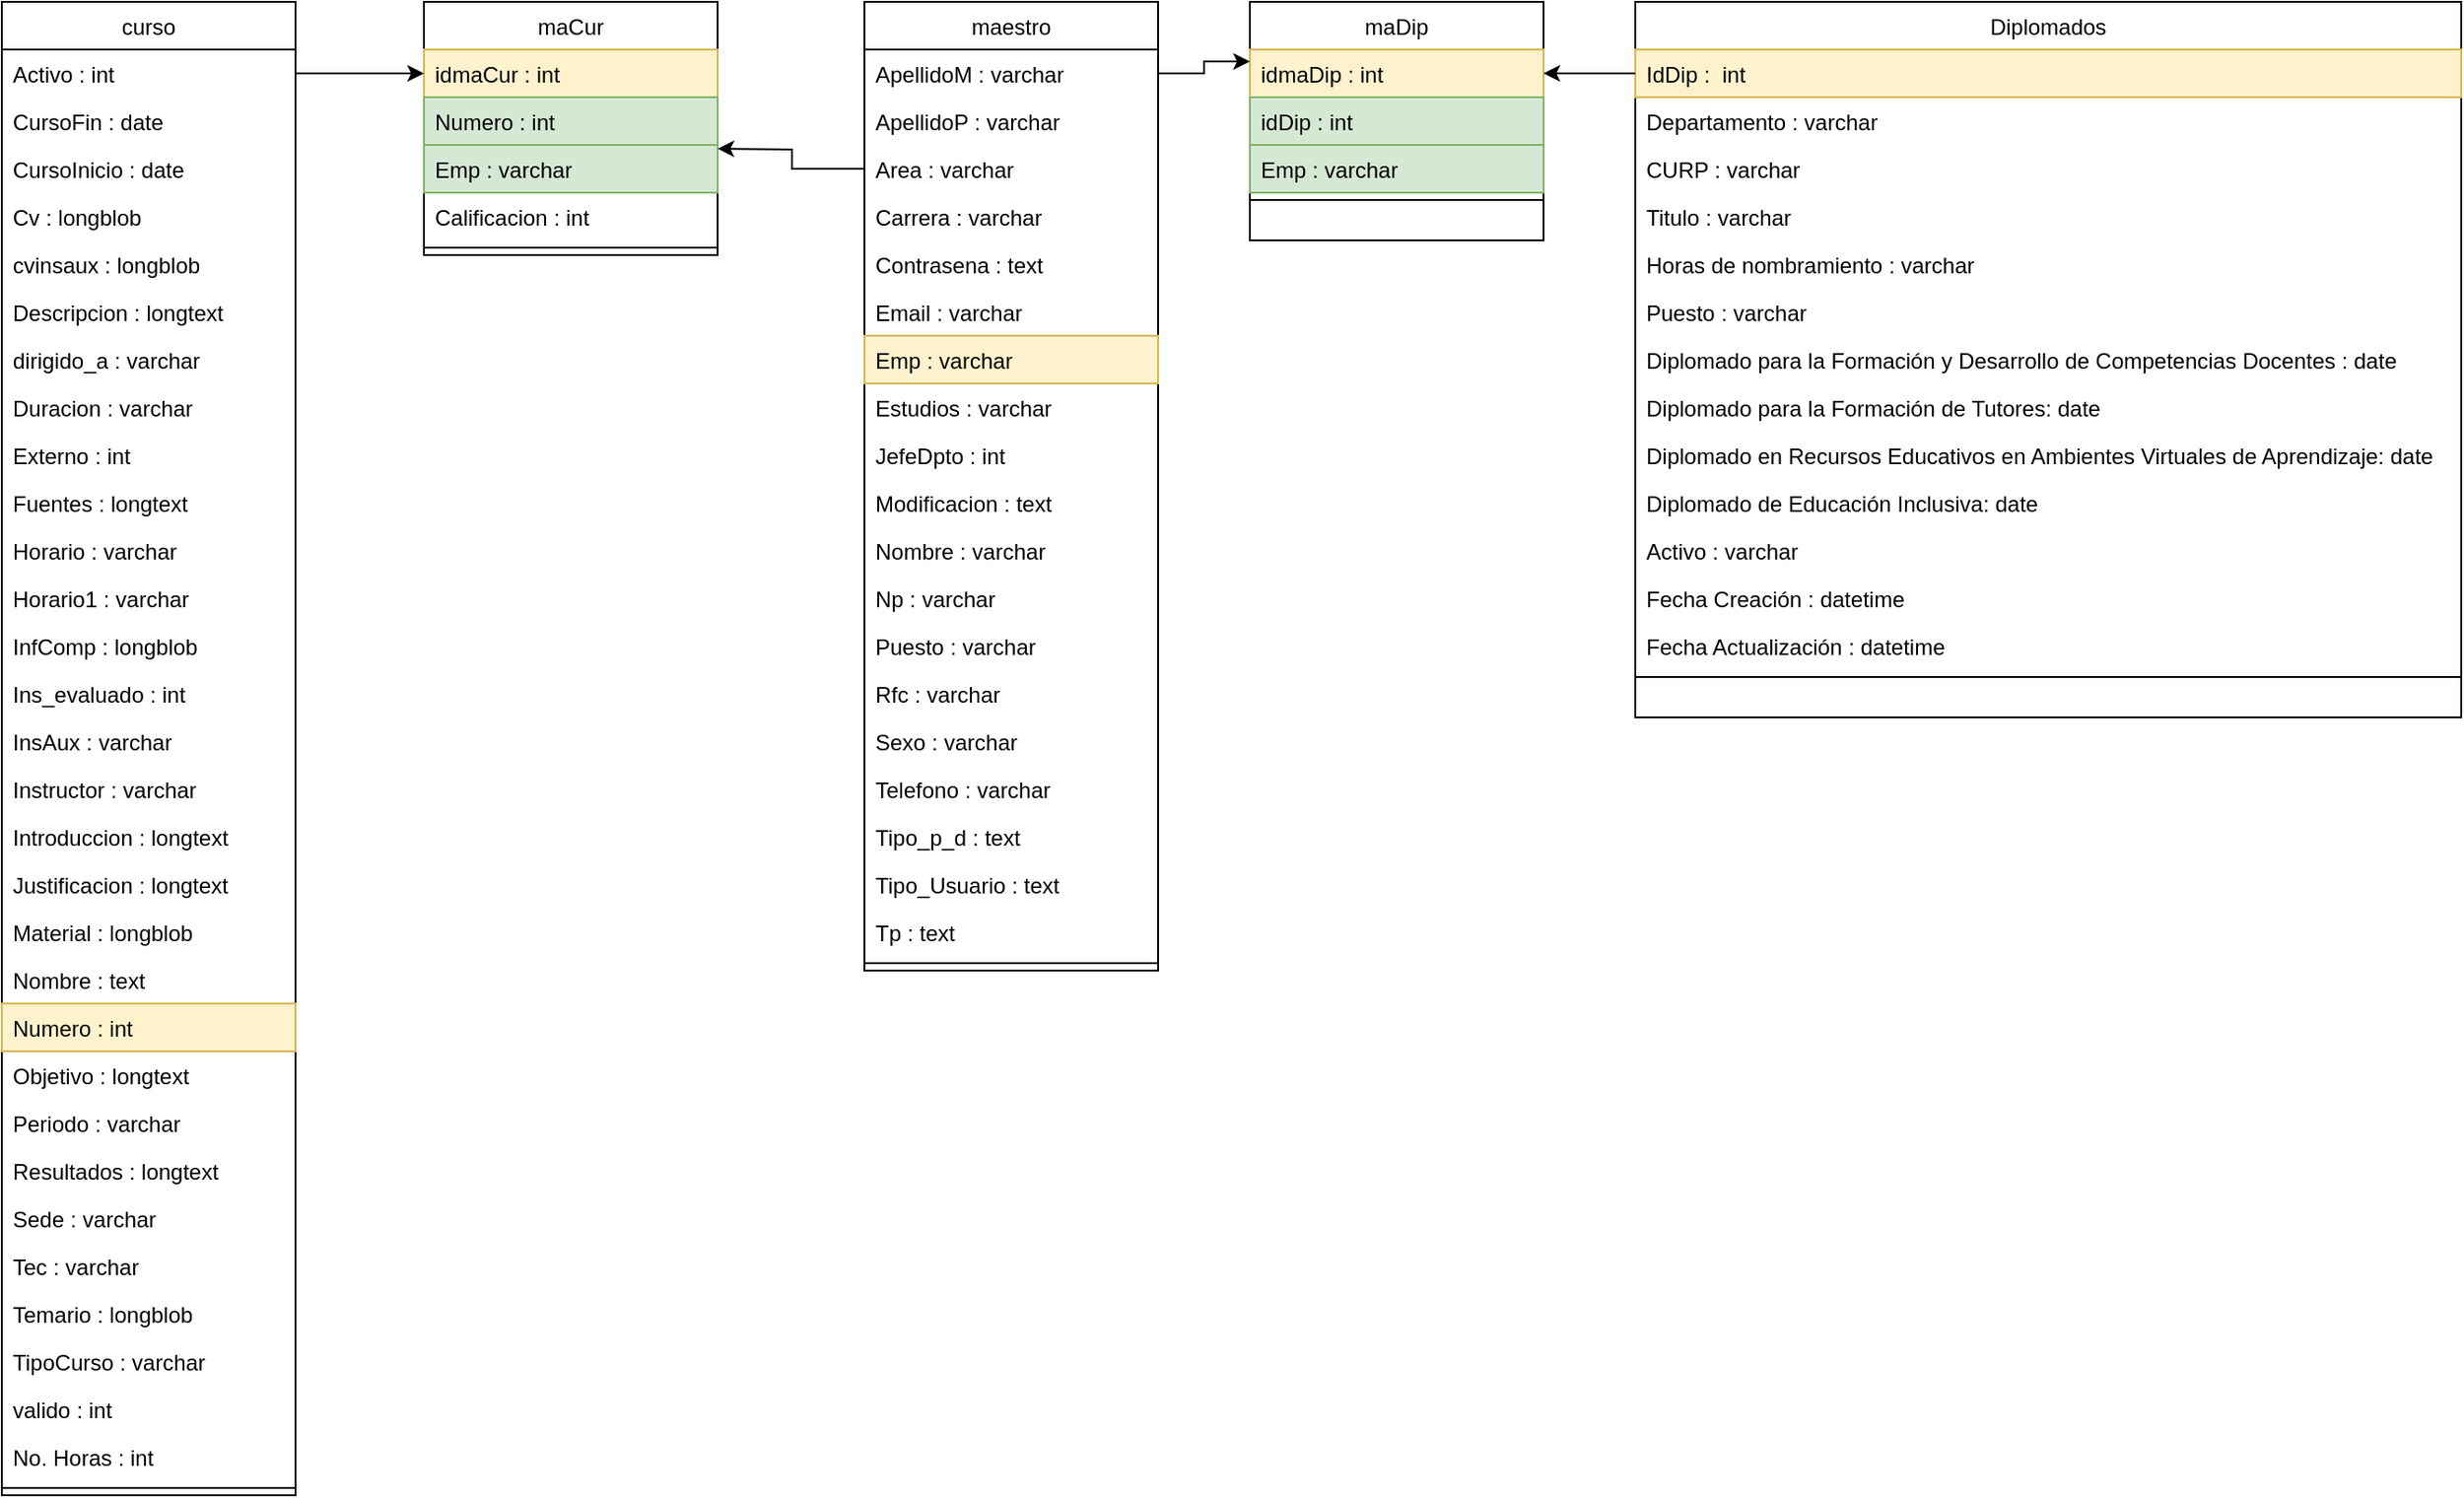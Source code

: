 <mxfile version="16.5.1" type="device"><diagram id="C5RBs43oDa-KdzZeNtuy" name="Page-1"><mxGraphModel dx="1935" dy="553" grid="1" gridSize="10" guides="1" tooltips="1" connect="1" arrows="1" fold="1" page="1" pageScale="1" pageWidth="827" pageHeight="1169" math="0" shadow="0"><root><mxCell id="WIyWlLk6GJQsqaUBKTNV-0"/><mxCell id="WIyWlLk6GJQsqaUBKTNV-1" parent="WIyWlLk6GJQsqaUBKTNV-0"/><mxCell id="Wzmvig0NhGmFJVBq3z2k-0" value="maestro" style="swimlane;fontStyle=0;align=center;verticalAlign=top;childLayout=stackLayout;horizontal=1;startSize=26;horizontalStack=0;resizeParent=1;resizeLast=0;collapsible=1;marginBottom=0;rounded=0;shadow=0;strokeWidth=1;" parent="WIyWlLk6GJQsqaUBKTNV-1" vertex="1"><mxGeometry x="80" y="100" width="160" height="528" as="geometry"><mxRectangle x="550" y="140" width="160" height="26" as="alternateBounds"/></mxGeometry></mxCell><mxCell id="Wzmvig0NhGmFJVBq3z2k-1" value="ApellidoM : varchar" style="text;align=left;verticalAlign=top;spacingLeft=4;spacingRight=4;overflow=hidden;rotatable=0;points=[[0,0.5],[1,0.5]];portConstraint=eastwest;rounded=0;shadow=0;html=0;labelBorderColor=none;labelBackgroundColor=none;" parent="Wzmvig0NhGmFJVBq3z2k-0" vertex="1"><mxGeometry y="26" width="160" height="26" as="geometry"/></mxCell><mxCell id="Wzmvig0NhGmFJVBq3z2k-2" value="ApellidoP : varchar" style="text;align=left;verticalAlign=top;spacingLeft=4;spacingRight=4;overflow=hidden;rotatable=0;points=[[0,0.5],[1,0.5]];portConstraint=eastwest;rounded=0;shadow=0;html=0;labelBorderColor=none;labelBackgroundColor=none;" parent="Wzmvig0NhGmFJVBq3z2k-0" vertex="1"><mxGeometry y="52" width="160" height="26" as="geometry"/></mxCell><mxCell id="Wzmvig0NhGmFJVBq3z2k-3" value="Area : varchar" style="text;align=left;verticalAlign=top;spacingLeft=4;spacingRight=4;overflow=hidden;rotatable=0;points=[[0,0.5],[1,0.5]];portConstraint=eastwest;rounded=0;shadow=0;html=0;labelBorderColor=none;labelBackgroundColor=none;" parent="Wzmvig0NhGmFJVBq3z2k-0" vertex="1"><mxGeometry y="78" width="160" height="26" as="geometry"/></mxCell><mxCell id="Wzmvig0NhGmFJVBq3z2k-4" value="Carrera : varchar" style="text;align=left;verticalAlign=top;spacingLeft=4;spacingRight=4;overflow=hidden;rotatable=0;points=[[0,0.5],[1,0.5]];portConstraint=eastwest;" parent="Wzmvig0NhGmFJVBq3z2k-0" vertex="1"><mxGeometry y="104" width="160" height="26" as="geometry"/></mxCell><mxCell id="Wzmvig0NhGmFJVBq3z2k-5" value="Contrasena : text" style="text;align=left;verticalAlign=top;spacingLeft=4;spacingRight=4;overflow=hidden;rotatable=0;points=[[0,0.5],[1,0.5]];portConstraint=eastwest;rounded=0;shadow=0;html=0;" parent="Wzmvig0NhGmFJVBq3z2k-0" vertex="1"><mxGeometry y="130" width="160" height="26" as="geometry"/></mxCell><mxCell id="Wzmvig0NhGmFJVBq3z2k-6" value="Email : varchar" style="text;align=left;verticalAlign=top;spacingLeft=4;spacingRight=4;overflow=hidden;rotatable=0;points=[[0,0.5],[1,0.5]];portConstraint=eastwest;rounded=0;shadow=0;html=0;labelBorderColor=none;labelBackgroundColor=none;" parent="Wzmvig0NhGmFJVBq3z2k-0" vertex="1"><mxGeometry y="156" width="160" height="26" as="geometry"/></mxCell><mxCell id="Wzmvig0NhGmFJVBq3z2k-7" value="Emp : varchar" style="text;align=left;verticalAlign=top;spacingLeft=4;spacingRight=4;overflow=hidden;rotatable=0;points=[[0,0.5],[1,0.5]];portConstraint=eastwest;rounded=0;shadow=0;html=0;labelBorderColor=none;labelBackgroundColor=none;fillColor=#fff2cc;strokeColor=#d6b656;" parent="Wzmvig0NhGmFJVBq3z2k-0" vertex="1"><mxGeometry y="182" width="160" height="26" as="geometry"/></mxCell><mxCell id="Wzmvig0NhGmFJVBq3z2k-8" value="Estudios : varchar" style="text;align=left;verticalAlign=top;spacingLeft=4;spacingRight=4;overflow=hidden;rotatable=0;points=[[0,0.5],[1,0.5]];portConstraint=eastwest;rounded=0;shadow=0;html=0;labelBorderColor=none;labelBackgroundColor=none;" parent="Wzmvig0NhGmFJVBq3z2k-0" vertex="1"><mxGeometry y="208" width="160" height="26" as="geometry"/></mxCell><mxCell id="Wzmvig0NhGmFJVBq3z2k-9" value="JefeDpto : int" style="text;align=left;verticalAlign=top;spacingLeft=4;spacingRight=4;overflow=hidden;rotatable=0;points=[[0,0.5],[1,0.5]];portConstraint=eastwest;rounded=0;shadow=0;html=0;labelBorderColor=none;labelBackgroundColor=none;" parent="Wzmvig0NhGmFJVBq3z2k-0" vertex="1"><mxGeometry y="234" width="160" height="26" as="geometry"/></mxCell><mxCell id="Wzmvig0NhGmFJVBq3z2k-10" value="Modificacion : text" style="text;align=left;verticalAlign=top;spacingLeft=4;spacingRight=4;overflow=hidden;rotatable=0;points=[[0,0.5],[1,0.5]];portConstraint=eastwest;rounded=0;shadow=0;html=0;labelBorderColor=none;labelBackgroundColor=none;" parent="Wzmvig0NhGmFJVBq3z2k-0" vertex="1"><mxGeometry y="260" width="160" height="26" as="geometry"/></mxCell><mxCell id="Wzmvig0NhGmFJVBq3z2k-11" value="Nombre : varchar" style="text;align=left;verticalAlign=top;spacingLeft=4;spacingRight=4;overflow=hidden;rotatable=0;points=[[0,0.5],[1,0.5]];portConstraint=eastwest;rounded=0;shadow=0;html=0;labelBorderColor=none;labelBackgroundColor=none;" parent="Wzmvig0NhGmFJVBq3z2k-0" vertex="1"><mxGeometry y="286" width="160" height="26" as="geometry"/></mxCell><mxCell id="Wzmvig0NhGmFJVBq3z2k-12" value="Np : varchar" style="text;align=left;verticalAlign=top;spacingLeft=4;spacingRight=4;overflow=hidden;rotatable=0;points=[[0,0.5],[1,0.5]];portConstraint=eastwest;rounded=0;shadow=0;html=0;labelBorderColor=none;labelBackgroundColor=none;" parent="Wzmvig0NhGmFJVBq3z2k-0" vertex="1"><mxGeometry y="312" width="160" height="26" as="geometry"/></mxCell><mxCell id="Wzmvig0NhGmFJVBq3z2k-13" value="Puesto : varchar" style="text;align=left;verticalAlign=top;spacingLeft=4;spacingRight=4;overflow=hidden;rotatable=0;points=[[0,0.5],[1,0.5]];portConstraint=eastwest;rounded=0;shadow=0;html=0;labelBorderColor=none;labelBackgroundColor=none;" parent="Wzmvig0NhGmFJVBq3z2k-0" vertex="1"><mxGeometry y="338" width="160" height="26" as="geometry"/></mxCell><mxCell id="Wzmvig0NhGmFJVBq3z2k-14" value="Rfc : varchar" style="text;align=left;verticalAlign=top;spacingLeft=4;spacingRight=4;overflow=hidden;rotatable=0;points=[[0,0.5],[1,0.5]];portConstraint=eastwest;rounded=0;shadow=0;html=0;labelBorderColor=none;labelBackgroundColor=none;" parent="Wzmvig0NhGmFJVBq3z2k-0" vertex="1"><mxGeometry y="364" width="160" height="26" as="geometry"/></mxCell><mxCell id="Wzmvig0NhGmFJVBq3z2k-15" value="Sexo : varchar" style="text;align=left;verticalAlign=top;spacingLeft=4;spacingRight=4;overflow=hidden;rotatable=0;points=[[0,0.5],[1,0.5]];portConstraint=eastwest;rounded=0;shadow=0;html=0;labelBorderColor=none;labelBackgroundColor=none;" parent="Wzmvig0NhGmFJVBq3z2k-0" vertex="1"><mxGeometry y="390" width="160" height="26" as="geometry"/></mxCell><mxCell id="Wzmvig0NhGmFJVBq3z2k-16" value="Telefono : varchar" style="text;align=left;verticalAlign=top;spacingLeft=4;spacingRight=4;overflow=hidden;rotatable=0;points=[[0,0.5],[1,0.5]];portConstraint=eastwest;rounded=0;shadow=0;html=0;labelBorderColor=none;labelBackgroundColor=none;" parent="Wzmvig0NhGmFJVBq3z2k-0" vertex="1"><mxGeometry y="416" width="160" height="26" as="geometry"/></mxCell><mxCell id="Wzmvig0NhGmFJVBq3z2k-17" value="Tipo_p_d : text" style="text;align=left;verticalAlign=top;spacingLeft=4;spacingRight=4;overflow=hidden;rotatable=0;points=[[0,0.5],[1,0.5]];portConstraint=eastwest;rounded=0;shadow=0;html=0;labelBorderColor=none;labelBackgroundColor=none;" parent="Wzmvig0NhGmFJVBq3z2k-0" vertex="1"><mxGeometry y="442" width="160" height="26" as="geometry"/></mxCell><mxCell id="Wzmvig0NhGmFJVBq3z2k-18" value="Tipo_Usuario : text" style="text;align=left;verticalAlign=top;spacingLeft=4;spacingRight=4;overflow=hidden;rotatable=0;points=[[0,0.5],[1,0.5]];portConstraint=eastwest;rounded=0;shadow=0;html=0;labelBorderColor=none;labelBackgroundColor=none;" parent="Wzmvig0NhGmFJVBq3z2k-0" vertex="1"><mxGeometry y="468" width="160" height="26" as="geometry"/></mxCell><mxCell id="Wzmvig0NhGmFJVBq3z2k-19" value="Tp : text" style="text;align=left;verticalAlign=top;spacingLeft=4;spacingRight=4;overflow=hidden;rotatable=0;points=[[0,0.5],[1,0.5]];portConstraint=eastwest;rounded=0;shadow=0;html=0;labelBorderColor=none;labelBackgroundColor=none;" parent="Wzmvig0NhGmFJVBq3z2k-0" vertex="1"><mxGeometry y="494" width="160" height="26" as="geometry"/></mxCell><mxCell id="Wzmvig0NhGmFJVBq3z2k-20" value="" style="line;html=1;strokeWidth=1;align=left;verticalAlign=middle;spacingTop=-1;spacingLeft=3;spacingRight=3;rotatable=0;labelPosition=right;points=[];portConstraint=eastwest;" parent="Wzmvig0NhGmFJVBq3z2k-0" vertex="1"><mxGeometry y="520" width="160" height="8" as="geometry"/></mxCell><mxCell id="Wzmvig0NhGmFJVBq3z2k-21" value="Diplomados" style="swimlane;fontStyle=0;align=center;verticalAlign=top;childLayout=stackLayout;horizontal=1;startSize=26;horizontalStack=0;resizeParent=1;resizeLast=0;collapsible=1;marginBottom=0;rounded=0;shadow=0;strokeWidth=1;" parent="WIyWlLk6GJQsqaUBKTNV-1" vertex="1"><mxGeometry x="500" y="100" width="450" height="390" as="geometry"><mxRectangle x="550" y="140" width="160" height="26" as="alternateBounds"/></mxGeometry></mxCell><mxCell id="Wzmvig0NhGmFJVBq3z2k-22" value="IdDip :  int" style="text;align=left;verticalAlign=top;spacingLeft=4;spacingRight=4;overflow=hidden;rotatable=0;points=[[0,0.5],[1,0.5]];portConstraint=eastwest;rounded=0;shadow=0;html=0;labelBorderColor=none;labelBackgroundColor=none;fillColor=#fff2cc;strokeColor=#d6b656;" parent="Wzmvig0NhGmFJVBq3z2k-21" vertex="1"><mxGeometry y="26" width="450" height="26" as="geometry"/></mxCell><mxCell id="GtANrrWmEucnLHVGq6r2-23" value="Departamento : varchar&#10;" style="text;align=left;verticalAlign=top;spacingLeft=4;spacingRight=4;overflow=hidden;rotatable=0;points=[[0,0.5],[1,0.5]];portConstraint=eastwest;rounded=0;shadow=0;html=0;labelBorderColor=none;labelBackgroundColor=none;" parent="Wzmvig0NhGmFJVBq3z2k-21" vertex="1"><mxGeometry y="52" width="450" height="26" as="geometry"/></mxCell><mxCell id="GtANrrWmEucnLHVGq6r2-27" value="CURP : varchar" style="text;align=left;verticalAlign=top;spacingLeft=4;spacingRight=4;overflow=hidden;rotatable=0;points=[[0,0.5],[1,0.5]];portConstraint=eastwest;rounded=0;shadow=0;html=0;labelBorderColor=none;labelBackgroundColor=none;" parent="Wzmvig0NhGmFJVBq3z2k-21" vertex="1"><mxGeometry y="78" width="450" height="26" as="geometry"/></mxCell><mxCell id="GtANrrWmEucnLHVGq6r2-28" value="Titulo : varchar" style="text;align=left;verticalAlign=top;spacingLeft=4;spacingRight=4;overflow=hidden;rotatable=0;points=[[0,0.5],[1,0.5]];portConstraint=eastwest;rounded=0;shadow=0;html=0;labelBorderColor=none;labelBackgroundColor=none;" parent="Wzmvig0NhGmFJVBq3z2k-21" vertex="1"><mxGeometry y="104" width="450" height="26" as="geometry"/></mxCell><mxCell id="GtANrrWmEucnLHVGq6r2-32" value="Horas de nombramiento : varchar" style="text;align=left;verticalAlign=top;spacingLeft=4;spacingRight=4;overflow=hidden;rotatable=0;points=[[0,0.5],[1,0.5]];portConstraint=eastwest;rounded=0;shadow=0;html=0;labelBorderColor=none;labelBackgroundColor=none;" parent="Wzmvig0NhGmFJVBq3z2k-21" vertex="1"><mxGeometry y="130" width="450" height="26" as="geometry"/></mxCell><mxCell id="GtANrrWmEucnLHVGq6r2-31" value="Puesto : varchar" style="text;align=left;verticalAlign=top;spacingLeft=4;spacingRight=4;overflow=hidden;rotatable=0;points=[[0,0.5],[1,0.5]];portConstraint=eastwest;rounded=0;shadow=0;html=0;labelBorderColor=none;labelBackgroundColor=none;" parent="Wzmvig0NhGmFJVBq3z2k-21" vertex="1"><mxGeometry y="156" width="450" height="26" as="geometry"/></mxCell><mxCell id="GtANrrWmEucnLHVGq6r2-33" value="Diplomado para la Formación y Desarrollo de Competencias Docentes : date" style="text;align=left;verticalAlign=top;spacingLeft=4;spacingRight=4;overflow=hidden;rotatable=0;points=[[0,0.5],[1,0.5]];portConstraint=eastwest;rounded=0;shadow=0;html=0;labelBorderColor=none;labelBackgroundColor=none;" parent="Wzmvig0NhGmFJVBq3z2k-21" vertex="1"><mxGeometry y="182" width="450" height="26" as="geometry"/></mxCell><mxCell id="GtANrrWmEucnLHVGq6r2-34" value="Diplomado para la Formación de Tutores: date" style="text;align=left;verticalAlign=top;spacingLeft=4;spacingRight=4;overflow=hidden;rotatable=0;points=[[0,0.5],[1,0.5]];portConstraint=eastwest;rounded=0;shadow=0;html=0;labelBorderColor=none;labelBackgroundColor=none;" parent="Wzmvig0NhGmFJVBq3z2k-21" vertex="1"><mxGeometry y="208" width="450" height="26" as="geometry"/></mxCell><mxCell id="GtANrrWmEucnLHVGq6r2-35" value="Diplomado en Recursos Educativos en Ambientes Virtuales de Aprendizaje: date" style="text;align=left;verticalAlign=top;spacingLeft=4;spacingRight=4;overflow=hidden;rotatable=0;points=[[0,0.5],[1,0.5]];portConstraint=eastwest;rounded=0;shadow=0;html=0;labelBorderColor=none;labelBackgroundColor=none;" parent="Wzmvig0NhGmFJVBq3z2k-21" vertex="1"><mxGeometry y="234" width="450" height="26" as="geometry"/></mxCell><mxCell id="GtANrrWmEucnLHVGq6r2-36" value="Diplomado de Educación Inclusiva: date" style="text;align=left;verticalAlign=top;spacingLeft=4;spacingRight=4;overflow=hidden;rotatable=0;points=[[0,0.5],[1,0.5]];portConstraint=eastwest;rounded=0;shadow=0;html=0;labelBorderColor=none;labelBackgroundColor=none;" parent="Wzmvig0NhGmFJVBq3z2k-21" vertex="1"><mxGeometry y="260" width="450" height="26" as="geometry"/></mxCell><mxCell id="GtANrrWmEucnLHVGq6r2-37" value="Activo : varchar" style="text;align=left;verticalAlign=top;spacingLeft=4;spacingRight=4;overflow=hidden;rotatable=0;points=[[0,0.5],[1,0.5]];portConstraint=eastwest;rounded=0;shadow=0;html=0;labelBorderColor=none;labelBackgroundColor=none;" parent="Wzmvig0NhGmFJVBq3z2k-21" vertex="1"><mxGeometry y="286" width="450" height="26" as="geometry"/></mxCell><mxCell id="GtANrrWmEucnLHVGq6r2-38" value="Fecha Creación : datetime" style="text;align=left;verticalAlign=top;spacingLeft=4;spacingRight=4;overflow=hidden;rotatable=0;points=[[0,0.5],[1,0.5]];portConstraint=eastwest;rounded=0;shadow=0;html=0;labelBorderColor=none;labelBackgroundColor=none;" parent="Wzmvig0NhGmFJVBq3z2k-21" vertex="1"><mxGeometry y="312" width="450" height="26" as="geometry"/></mxCell><mxCell id="GtANrrWmEucnLHVGq6r2-39" value="Fecha Actualización : datetime" style="text;align=left;verticalAlign=top;spacingLeft=4;spacingRight=4;overflow=hidden;rotatable=0;points=[[0,0.5],[1,0.5]];portConstraint=eastwest;rounded=0;shadow=0;html=0;labelBorderColor=none;labelBackgroundColor=none;" parent="Wzmvig0NhGmFJVBq3z2k-21" vertex="1"><mxGeometry y="338" width="450" height="26" as="geometry"/></mxCell><mxCell id="Wzmvig0NhGmFJVBq3z2k-41" value="" style="line;html=1;strokeWidth=1;align=left;verticalAlign=middle;spacingTop=-1;spacingLeft=3;spacingRight=3;rotatable=0;labelPosition=right;points=[];portConstraint=eastwest;" parent="Wzmvig0NhGmFJVBq3z2k-21" vertex="1"><mxGeometry y="364" width="450" height="8" as="geometry"/></mxCell><mxCell id="GtANrrWmEucnLHVGq6r2-0" value="maDip" style="swimlane;fontStyle=0;align=center;verticalAlign=top;childLayout=stackLayout;horizontal=1;startSize=26;horizontalStack=0;resizeParent=1;resizeLast=0;collapsible=1;marginBottom=0;rounded=0;shadow=0;strokeWidth=1;" parent="WIyWlLk6GJQsqaUBKTNV-1" vertex="1"><mxGeometry x="290" y="100" width="160" height="130" as="geometry"><mxRectangle x="550" y="140" width="160" height="26" as="alternateBounds"/></mxGeometry></mxCell><mxCell id="GtANrrWmEucnLHVGq6r2-1" value="idmaDip : int" style="text;align=left;verticalAlign=top;spacingLeft=4;spacingRight=4;overflow=hidden;rotatable=0;points=[[0,0.5],[1,0.5]];portConstraint=eastwest;rounded=0;shadow=0;html=0;labelBorderColor=none;labelBackgroundColor=none;fillColor=#fff2cc;strokeColor=#d6b656;" parent="GtANrrWmEucnLHVGq6r2-0" vertex="1"><mxGeometry y="26" width="160" height="26" as="geometry"/></mxCell><mxCell id="GtANrrWmEucnLHVGq6r2-2" value="idDip : int" style="text;align=left;verticalAlign=top;spacingLeft=4;spacingRight=4;overflow=hidden;rotatable=0;points=[[0,0.5],[1,0.5]];portConstraint=eastwest;rounded=0;shadow=0;html=0;labelBorderColor=none;labelBackgroundColor=none;fillColor=#d5e8d4;strokeColor=#82b366;" parent="GtANrrWmEucnLHVGq6r2-0" vertex="1"><mxGeometry y="52" width="160" height="26" as="geometry"/></mxCell><mxCell id="GtANrrWmEucnLHVGq6r2-7" value="Emp : varchar" style="text;align=left;verticalAlign=top;spacingLeft=4;spacingRight=4;overflow=hidden;rotatable=0;points=[[0,0.5],[1,0.5]];portConstraint=eastwest;rounded=0;shadow=0;html=0;labelBorderColor=none;labelBackgroundColor=none;fillColor=#d5e8d4;strokeColor=#82b366;" parent="GtANrrWmEucnLHVGq6r2-0" vertex="1"><mxGeometry y="78" width="160" height="26" as="geometry"/></mxCell><mxCell id="GtANrrWmEucnLHVGq6r2-20" value="" style="line;html=1;strokeWidth=1;align=left;verticalAlign=middle;spacingTop=-1;spacingLeft=3;spacingRight=3;rotatable=0;labelPosition=right;points=[];portConstraint=eastwest;" parent="GtANrrWmEucnLHVGq6r2-0" vertex="1"><mxGeometry y="104" width="160" height="8" as="geometry"/></mxCell><mxCell id="GtANrrWmEucnLHVGq6r2-24" style="edgeStyle=orthogonalEdgeStyle;rounded=0;orthogonalLoop=1;jettySize=auto;html=1;entryX=0;entryY=0.25;entryDx=0;entryDy=0;" parent="WIyWlLk6GJQsqaUBKTNV-1" source="Wzmvig0NhGmFJVBq3z2k-1" target="GtANrrWmEucnLHVGq6r2-0" edge="1"><mxGeometry relative="1" as="geometry"/></mxCell><mxCell id="GtANrrWmEucnLHVGq6r2-25" style="edgeStyle=orthogonalEdgeStyle;rounded=0;orthogonalLoop=1;jettySize=auto;html=1;entryX=1;entryY=0.5;entryDx=0;entryDy=0;" parent="WIyWlLk6GJQsqaUBKTNV-1" source="Wzmvig0NhGmFJVBq3z2k-22" target="GtANrrWmEucnLHVGq6r2-1" edge="1"><mxGeometry relative="1" as="geometry"/></mxCell><mxCell id="3FYiARLajOKMIa4s5fd3-15" value="maCur" style="swimlane;fontStyle=0;align=center;verticalAlign=top;childLayout=stackLayout;horizontal=1;startSize=26;horizontalStack=0;resizeParent=1;resizeLast=0;collapsible=1;marginBottom=0;rounded=0;shadow=0;strokeWidth=1;" parent="WIyWlLk6GJQsqaUBKTNV-1" vertex="1"><mxGeometry x="-160" y="100" width="160" height="138" as="geometry"><mxRectangle x="550" y="140" width="160" height="26" as="alternateBounds"/></mxGeometry></mxCell><mxCell id="3FYiARLajOKMIa4s5fd3-16" value="idmaCur : int" style="text;align=left;verticalAlign=top;spacingLeft=4;spacingRight=4;overflow=hidden;rotatable=0;points=[[0,0.5],[1,0.5]];portConstraint=eastwest;rounded=0;shadow=0;html=0;labelBorderColor=none;labelBackgroundColor=none;fillColor=#fff2cc;strokeColor=#d6b656;" parent="3FYiARLajOKMIa4s5fd3-15" vertex="1"><mxGeometry y="26" width="160" height="26" as="geometry"/></mxCell><mxCell id="3FYiARLajOKMIa4s5fd3-17" value="Numero : int" style="text;align=left;verticalAlign=top;spacingLeft=4;spacingRight=4;overflow=hidden;rotatable=0;points=[[0,0.5],[1,0.5]];portConstraint=eastwest;rounded=0;shadow=0;html=0;labelBorderColor=none;labelBackgroundColor=none;fillColor=#d5e8d4;strokeColor=#82b366;" parent="3FYiARLajOKMIa4s5fd3-15" vertex="1"><mxGeometry y="52" width="160" height="26" as="geometry"/></mxCell><mxCell id="3FYiARLajOKMIa4s5fd3-18" value="Emp : varchar" style="text;align=left;verticalAlign=top;spacingLeft=4;spacingRight=4;overflow=hidden;rotatable=0;points=[[0,0.5],[1,0.5]];portConstraint=eastwest;rounded=0;shadow=0;html=0;labelBorderColor=none;labelBackgroundColor=none;fillColor=#d5e8d4;strokeColor=#82b366;" parent="3FYiARLajOKMIa4s5fd3-15" vertex="1"><mxGeometry y="78" width="160" height="26" as="geometry"/></mxCell><mxCell id="3FYiARLajOKMIa4s5fd3-22" value="Calificacion : int" style="text;align=left;verticalAlign=top;spacingLeft=4;spacingRight=4;overflow=hidden;rotatable=0;points=[[0,0.5],[1,0.5]];portConstraint=eastwest;" parent="3FYiARLajOKMIa4s5fd3-15" vertex="1"><mxGeometry y="104" width="160" height="26" as="geometry"/></mxCell><mxCell id="3FYiARLajOKMIa4s5fd3-19" value="" style="line;html=1;strokeWidth=1;align=left;verticalAlign=middle;spacingTop=-1;spacingLeft=3;spacingRight=3;rotatable=0;labelPosition=right;points=[];portConstraint=eastwest;" parent="3FYiARLajOKMIa4s5fd3-15" vertex="1"><mxGeometry y="130" width="160" height="8" as="geometry"/></mxCell><mxCell id="3FYiARLajOKMIa4s5fd3-21" style="edgeStyle=orthogonalEdgeStyle;rounded=0;orthogonalLoop=1;jettySize=auto;html=1;" parent="WIyWlLk6GJQsqaUBKTNV-1" source="Wzmvig0NhGmFJVBq3z2k-3" edge="1"><mxGeometry relative="1" as="geometry"><mxPoint y="180" as="targetPoint"/></mxGeometry></mxCell><mxCell id="3FYiARLajOKMIa4s5fd3-24" value="curso" style="swimlane;fontStyle=0;align=center;verticalAlign=top;childLayout=stackLayout;horizontal=1;startSize=26;horizontalStack=0;resizeParent=1;resizeLast=0;collapsible=1;marginBottom=0;rounded=0;shadow=0;strokeWidth=1;" parent="WIyWlLk6GJQsqaUBKTNV-1" vertex="1"><mxGeometry x="-390" y="100" width="160" height="814" as="geometry"><mxRectangle x="130" y="380" width="160" height="26" as="alternateBounds"/></mxGeometry></mxCell><mxCell id="3FYiARLajOKMIa4s5fd3-25" value="Activo : int" style="text;align=left;verticalAlign=top;spacingLeft=4;spacingRight=4;overflow=hidden;rotatable=0;points=[[0,0.5],[1,0.5]];portConstraint=eastwest;" parent="3FYiARLajOKMIa4s5fd3-24" vertex="1"><mxGeometry y="26" width="160" height="26" as="geometry"/></mxCell><mxCell id="3FYiARLajOKMIa4s5fd3-26" value="CursoFin : date" style="text;align=left;verticalAlign=top;spacingLeft=4;spacingRight=4;overflow=hidden;rotatable=0;points=[[0,0.5],[1,0.5]];portConstraint=eastwest;rounded=0;shadow=0;html=0;" parent="3FYiARLajOKMIa4s5fd3-24" vertex="1"><mxGeometry y="52" width="160" height="26" as="geometry"/></mxCell><mxCell id="3FYiARLajOKMIa4s5fd3-27" value="CursoInicio : date" style="text;align=left;verticalAlign=top;spacingLeft=4;spacingRight=4;overflow=hidden;rotatable=0;points=[[0,0.5],[1,0.5]];portConstraint=eastwest;rounded=0;shadow=0;html=0;" parent="3FYiARLajOKMIa4s5fd3-24" vertex="1"><mxGeometry y="78" width="160" height="26" as="geometry"/></mxCell><mxCell id="3FYiARLajOKMIa4s5fd3-28" value="Cv : longblob" style="text;align=left;verticalAlign=top;spacingLeft=4;spacingRight=4;overflow=hidden;rotatable=0;points=[[0,0.5],[1,0.5]];portConstraint=eastwest;rounded=0;shadow=0;html=0;" parent="3FYiARLajOKMIa4s5fd3-24" vertex="1"><mxGeometry y="104" width="160" height="26" as="geometry"/></mxCell><mxCell id="3FYiARLajOKMIa4s5fd3-29" value="cvinsaux : longblob" style="text;align=left;verticalAlign=top;spacingLeft=4;spacingRight=4;overflow=hidden;rotatable=0;points=[[0,0.5],[1,0.5]];portConstraint=eastwest;rounded=0;shadow=0;html=0;" parent="3FYiARLajOKMIa4s5fd3-24" vertex="1"><mxGeometry y="130" width="160" height="26" as="geometry"/></mxCell><mxCell id="3FYiARLajOKMIa4s5fd3-30" value="Descripcion : longtext" style="text;align=left;verticalAlign=top;spacingLeft=4;spacingRight=4;overflow=hidden;rotatable=0;points=[[0,0.5],[1,0.5]];portConstraint=eastwest;rounded=0;shadow=0;html=0;" parent="3FYiARLajOKMIa4s5fd3-24" vertex="1"><mxGeometry y="156" width="160" height="26" as="geometry"/></mxCell><mxCell id="3FYiARLajOKMIa4s5fd3-31" value="dirigido_a : varchar" style="text;align=left;verticalAlign=top;spacingLeft=4;spacingRight=4;overflow=hidden;rotatable=0;points=[[0,0.5],[1,0.5]];portConstraint=eastwest;rounded=0;shadow=0;html=0;" parent="3FYiARLajOKMIa4s5fd3-24" vertex="1"><mxGeometry y="182" width="160" height="26" as="geometry"/></mxCell><mxCell id="3FYiARLajOKMIa4s5fd3-32" value="Duracion : varchar" style="text;align=left;verticalAlign=top;spacingLeft=4;spacingRight=4;overflow=hidden;rotatable=0;points=[[0,0.5],[1,0.5]];portConstraint=eastwest;rounded=0;shadow=0;html=0;" parent="3FYiARLajOKMIa4s5fd3-24" vertex="1"><mxGeometry y="208" width="160" height="26" as="geometry"/></mxCell><mxCell id="3FYiARLajOKMIa4s5fd3-33" value="Externo : int" style="text;align=left;verticalAlign=top;spacingLeft=4;spacingRight=4;overflow=hidden;rotatable=0;points=[[0,0.5],[1,0.5]];portConstraint=eastwest;rounded=0;shadow=0;html=0;" parent="3FYiARLajOKMIa4s5fd3-24" vertex="1"><mxGeometry y="234" width="160" height="26" as="geometry"/></mxCell><mxCell id="3FYiARLajOKMIa4s5fd3-34" value="Fuentes : longtext" style="text;align=left;verticalAlign=top;spacingLeft=4;spacingRight=4;overflow=hidden;rotatable=0;points=[[0,0.5],[1,0.5]];portConstraint=eastwest;rounded=0;shadow=0;html=0;" parent="3FYiARLajOKMIa4s5fd3-24" vertex="1"><mxGeometry y="260" width="160" height="26" as="geometry"/></mxCell><mxCell id="3FYiARLajOKMIa4s5fd3-35" value="Horario : varchar" style="text;align=left;verticalAlign=top;spacingLeft=4;spacingRight=4;overflow=hidden;rotatable=0;points=[[0,0.5],[1,0.5]];portConstraint=eastwest;rounded=0;shadow=0;html=0;" parent="3FYiARLajOKMIa4s5fd3-24" vertex="1"><mxGeometry y="286" width="160" height="26" as="geometry"/></mxCell><mxCell id="3FYiARLajOKMIa4s5fd3-36" value="Horario1 : varchar" style="text;align=left;verticalAlign=top;spacingLeft=4;spacingRight=4;overflow=hidden;rotatable=0;points=[[0,0.5],[1,0.5]];portConstraint=eastwest;rounded=0;shadow=0;html=0;" parent="3FYiARLajOKMIa4s5fd3-24" vertex="1"><mxGeometry y="312" width="160" height="26" as="geometry"/></mxCell><mxCell id="3FYiARLajOKMIa4s5fd3-37" value="InfComp : longblob" style="text;align=left;verticalAlign=top;spacingLeft=4;spacingRight=4;overflow=hidden;rotatable=0;points=[[0,0.5],[1,0.5]];portConstraint=eastwest;rounded=0;shadow=0;html=0;" parent="3FYiARLajOKMIa4s5fd3-24" vertex="1"><mxGeometry y="338" width="160" height="26" as="geometry"/></mxCell><mxCell id="3FYiARLajOKMIa4s5fd3-38" value="Ins_evaluado : int" style="text;align=left;verticalAlign=top;spacingLeft=4;spacingRight=4;overflow=hidden;rotatable=0;points=[[0,0.5],[1,0.5]];portConstraint=eastwest;rounded=0;shadow=0;html=0;" parent="3FYiARLajOKMIa4s5fd3-24" vertex="1"><mxGeometry y="364" width="160" height="26" as="geometry"/></mxCell><mxCell id="3FYiARLajOKMIa4s5fd3-39" value="InsAux : varchar" style="text;align=left;verticalAlign=top;spacingLeft=4;spacingRight=4;overflow=hidden;rotatable=0;points=[[0,0.5],[1,0.5]];portConstraint=eastwest;rounded=0;shadow=0;html=0;" parent="3FYiARLajOKMIa4s5fd3-24" vertex="1"><mxGeometry y="390" width="160" height="26" as="geometry"/></mxCell><mxCell id="3FYiARLajOKMIa4s5fd3-40" value="Instructor : varchar" style="text;align=left;verticalAlign=top;spacingLeft=4;spacingRight=4;overflow=hidden;rotatable=0;points=[[0,0.5],[1,0.5]];portConstraint=eastwest;rounded=0;shadow=0;html=0;" parent="3FYiARLajOKMIa4s5fd3-24" vertex="1"><mxGeometry y="416" width="160" height="26" as="geometry"/></mxCell><mxCell id="3FYiARLajOKMIa4s5fd3-41" value="Introduccion : longtext" style="text;align=left;verticalAlign=top;spacingLeft=4;spacingRight=4;overflow=hidden;rotatable=0;points=[[0,0.5],[1,0.5]];portConstraint=eastwest;rounded=0;shadow=0;html=0;" parent="3FYiARLajOKMIa4s5fd3-24" vertex="1"><mxGeometry y="442" width="160" height="26" as="geometry"/></mxCell><mxCell id="3FYiARLajOKMIa4s5fd3-42" value="Justificacion : longtext" style="text;align=left;verticalAlign=top;spacingLeft=4;spacingRight=4;overflow=hidden;rotatable=0;points=[[0,0.5],[1,0.5]];portConstraint=eastwest;rounded=0;shadow=0;html=0;" parent="3FYiARLajOKMIa4s5fd3-24" vertex="1"><mxGeometry y="468" width="160" height="26" as="geometry"/></mxCell><mxCell id="3FYiARLajOKMIa4s5fd3-43" value="Material : longblob" style="text;align=left;verticalAlign=top;spacingLeft=4;spacingRight=4;overflow=hidden;rotatable=0;points=[[0,0.5],[1,0.5]];portConstraint=eastwest;rounded=0;shadow=0;html=0;" parent="3FYiARLajOKMIa4s5fd3-24" vertex="1"><mxGeometry y="494" width="160" height="26" as="geometry"/></mxCell><mxCell id="3FYiARLajOKMIa4s5fd3-44" value="Nombre : text" style="text;align=left;verticalAlign=top;spacingLeft=4;spacingRight=4;overflow=hidden;rotatable=0;points=[[0,0.5],[1,0.5]];portConstraint=eastwest;rounded=0;shadow=0;html=0;" parent="3FYiARLajOKMIa4s5fd3-24" vertex="1"><mxGeometry y="520" width="160" height="26" as="geometry"/></mxCell><mxCell id="3FYiARLajOKMIa4s5fd3-45" value="Numero : int" style="text;align=left;verticalAlign=top;spacingLeft=4;spacingRight=4;overflow=hidden;rotatable=0;points=[[0,0.5],[1,0.5]];portConstraint=eastwest;rounded=0;shadow=0;html=0;fillColor=#fff2cc;strokeColor=#d6b656;" parent="3FYiARLajOKMIa4s5fd3-24" vertex="1"><mxGeometry y="546" width="160" height="26" as="geometry"/></mxCell><mxCell id="3FYiARLajOKMIa4s5fd3-46" value="Objetivo : longtext" style="text;align=left;verticalAlign=top;spacingLeft=4;spacingRight=4;overflow=hidden;rotatable=0;points=[[0,0.5],[1,0.5]];portConstraint=eastwest;rounded=0;shadow=0;html=0;" parent="3FYiARLajOKMIa4s5fd3-24" vertex="1"><mxGeometry y="572" width="160" height="26" as="geometry"/></mxCell><mxCell id="3FYiARLajOKMIa4s5fd3-47" value="Periodo : varchar" style="text;align=left;verticalAlign=top;spacingLeft=4;spacingRight=4;overflow=hidden;rotatable=0;points=[[0,0.5],[1,0.5]];portConstraint=eastwest;rounded=0;shadow=0;html=0;" parent="3FYiARLajOKMIa4s5fd3-24" vertex="1"><mxGeometry y="598" width="160" height="26" as="geometry"/></mxCell><mxCell id="3FYiARLajOKMIa4s5fd3-48" value="Resultados : longtext" style="text;align=left;verticalAlign=top;spacingLeft=4;spacingRight=4;overflow=hidden;rotatable=0;points=[[0,0.5],[1,0.5]];portConstraint=eastwest;rounded=0;shadow=0;html=0;" parent="3FYiARLajOKMIa4s5fd3-24" vertex="1"><mxGeometry y="624" width="160" height="26" as="geometry"/></mxCell><mxCell id="3FYiARLajOKMIa4s5fd3-49" value="Sede : varchar" style="text;align=left;verticalAlign=top;spacingLeft=4;spacingRight=4;overflow=hidden;rotatable=0;points=[[0,0.5],[1,0.5]];portConstraint=eastwest;rounded=0;shadow=0;html=0;" parent="3FYiARLajOKMIa4s5fd3-24" vertex="1"><mxGeometry y="650" width="160" height="26" as="geometry"/></mxCell><mxCell id="3FYiARLajOKMIa4s5fd3-50" value="Tec : varchar" style="text;align=left;verticalAlign=top;spacingLeft=4;spacingRight=4;overflow=hidden;rotatable=0;points=[[0,0.5],[1,0.5]];portConstraint=eastwest;rounded=0;shadow=0;html=0;" parent="3FYiARLajOKMIa4s5fd3-24" vertex="1"><mxGeometry y="676" width="160" height="26" as="geometry"/></mxCell><mxCell id="3FYiARLajOKMIa4s5fd3-51" value="Temario : longblob" style="text;align=left;verticalAlign=top;spacingLeft=4;spacingRight=4;overflow=hidden;rotatable=0;points=[[0,0.5],[1,0.5]];portConstraint=eastwest;rounded=0;shadow=0;html=0;" parent="3FYiARLajOKMIa4s5fd3-24" vertex="1"><mxGeometry y="702" width="160" height="26" as="geometry"/></mxCell><mxCell id="3FYiARLajOKMIa4s5fd3-52" value="TipoCurso : varchar" style="text;align=left;verticalAlign=top;spacingLeft=4;spacingRight=4;overflow=hidden;rotatable=0;points=[[0,0.5],[1,0.5]];portConstraint=eastwest;rounded=0;shadow=0;html=0;" parent="3FYiARLajOKMIa4s5fd3-24" vertex="1"><mxGeometry y="728" width="160" height="26" as="geometry"/></mxCell><mxCell id="3FYiARLajOKMIa4s5fd3-53" value="valido : int" style="text;align=left;verticalAlign=top;spacingLeft=4;spacingRight=4;overflow=hidden;rotatable=0;points=[[0,0.5],[1,0.5]];portConstraint=eastwest;rounded=0;shadow=0;html=0;" parent="3FYiARLajOKMIa4s5fd3-24" vertex="1"><mxGeometry y="754" width="160" height="26" as="geometry"/></mxCell><mxCell id="3FYiARLajOKMIa4s5fd3-56" value="No. Horas : int" style="text;align=left;verticalAlign=top;spacingLeft=4;spacingRight=4;overflow=hidden;rotatable=0;points=[[0,0.5],[1,0.5]];portConstraint=eastwest;rounded=0;shadow=0;html=0;" parent="3FYiARLajOKMIa4s5fd3-24" vertex="1"><mxGeometry y="780" width="160" height="26" as="geometry"/></mxCell><mxCell id="3FYiARLajOKMIa4s5fd3-54" value="" style="line;html=1;strokeWidth=1;align=left;verticalAlign=middle;spacingTop=-1;spacingLeft=3;spacingRight=3;rotatable=0;labelPosition=right;points=[];portConstraint=eastwest;" parent="3FYiARLajOKMIa4s5fd3-24" vertex="1"><mxGeometry y="806" width="160" height="8" as="geometry"/></mxCell><mxCell id="3FYiARLajOKMIa4s5fd3-55" style="edgeStyle=orthogonalEdgeStyle;rounded=0;orthogonalLoop=1;jettySize=auto;html=1;exitX=1;exitY=0.5;exitDx=0;exitDy=0;entryX=0;entryY=0.5;entryDx=0;entryDy=0;" parent="WIyWlLk6GJQsqaUBKTNV-1" source="3FYiARLajOKMIa4s5fd3-25" target="3FYiARLajOKMIa4s5fd3-16" edge="1"><mxGeometry relative="1" as="geometry"/></mxCell></root></mxGraphModel></diagram></mxfile>
